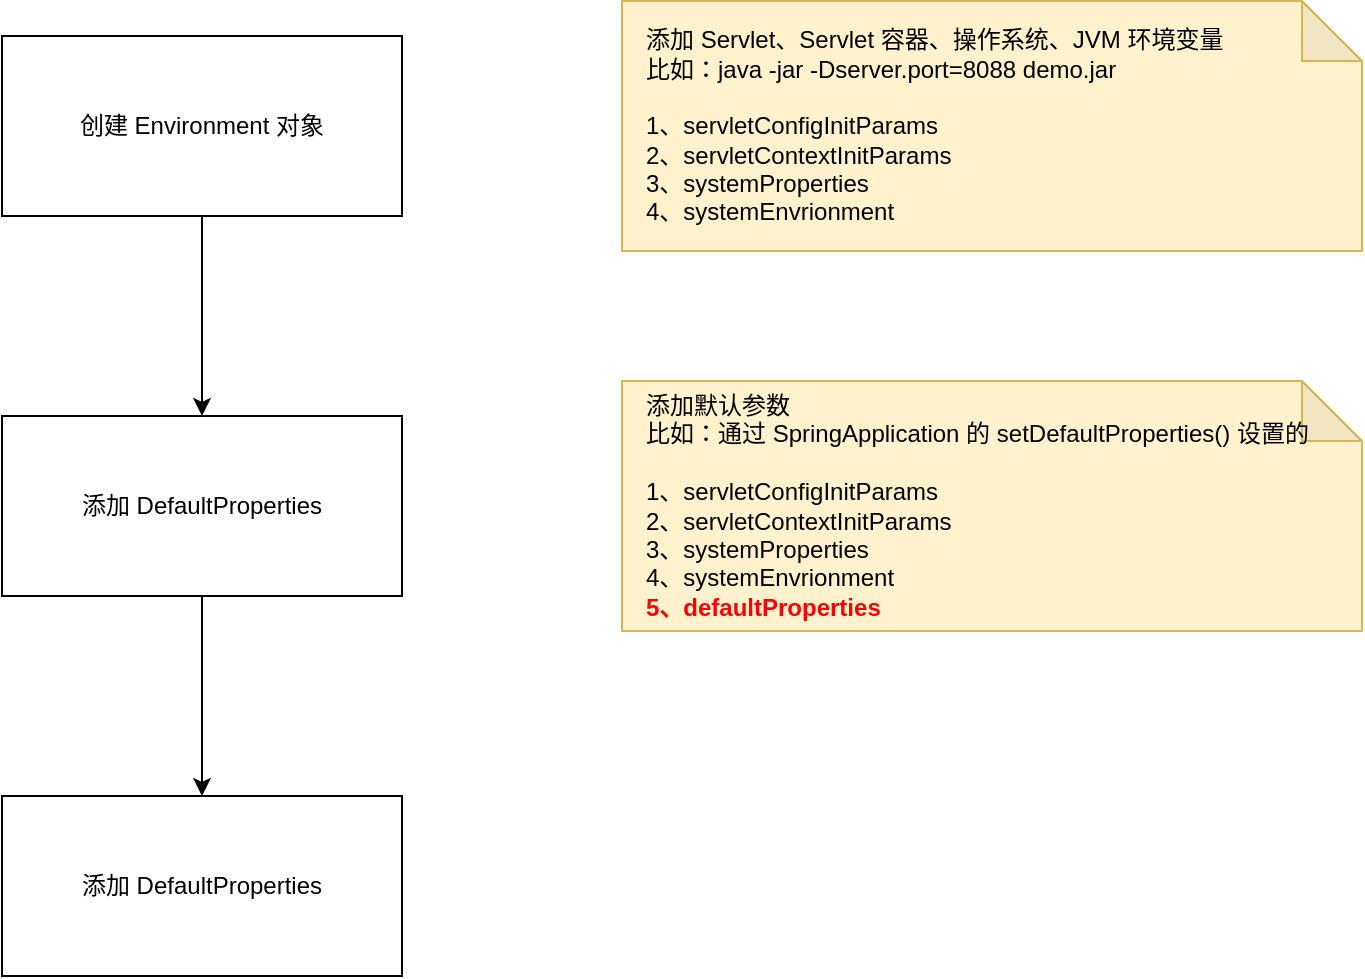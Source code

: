 <mxfile version="20.6.0" type="github">
  <diagram id="XLlw53SdZ5ufhz4RMLFu" name="第 1 页">
    <mxGraphModel dx="1186" dy="733" grid="1" gridSize="10" guides="1" tooltips="1" connect="1" arrows="1" fold="1" page="1" pageScale="1" pageWidth="827" pageHeight="1169" math="0" shadow="0">
      <root>
        <mxCell id="0" />
        <mxCell id="1" parent="0" />
        <mxCell id="1KmrAQo2uSv-iZAvplz1-4" style="edgeStyle=orthogonalEdgeStyle;rounded=0;orthogonalLoop=1;jettySize=auto;html=1;exitX=0.5;exitY=1;exitDx=0;exitDy=0;" edge="1" parent="1" source="1KmrAQo2uSv-iZAvplz1-1" target="1KmrAQo2uSv-iZAvplz1-3">
          <mxGeometry relative="1" as="geometry" />
        </mxCell>
        <mxCell id="1KmrAQo2uSv-iZAvplz1-1" value="创建 Environment 对象" style="rounded=0;whiteSpace=wrap;html=1;" vertex="1" parent="1">
          <mxGeometry x="90" y="90" width="200" height="90" as="geometry" />
        </mxCell>
        <mxCell id="1KmrAQo2uSv-iZAvplz1-2" value="添加 Servlet、Servlet 容器、操作系统、JVM 环境变量&lt;br&gt;比如：java -jar -Dserver.port=8088 demo.jar&lt;br&gt;&lt;br&gt;1、servletConfigInitParams&lt;br&gt;2、servletContextInitParams&lt;br&gt;3、systemProperties&lt;br&gt;4、systemEnvrionment" style="shape=note;whiteSpace=wrap;html=1;backgroundOutline=1;darkOpacity=0.05;align=left;spacingLeft=10;fillColor=#fff2cc;strokeColor=#d6b656;" vertex="1" parent="1">
          <mxGeometry x="400" y="72.5" width="370" height="125" as="geometry" />
        </mxCell>
        <mxCell id="1KmrAQo2uSv-iZAvplz1-7" style="edgeStyle=orthogonalEdgeStyle;rounded=0;orthogonalLoop=1;jettySize=auto;html=1;exitX=0.5;exitY=1;exitDx=0;exitDy=0;fontColor=#FF0000;" edge="1" parent="1" source="1KmrAQo2uSv-iZAvplz1-3" target="1KmrAQo2uSv-iZAvplz1-6">
          <mxGeometry relative="1" as="geometry" />
        </mxCell>
        <mxCell id="1KmrAQo2uSv-iZAvplz1-3" value="添加 DefaultProperties" style="rounded=0;whiteSpace=wrap;html=1;" vertex="1" parent="1">
          <mxGeometry x="90" y="280" width="200" height="90" as="geometry" />
        </mxCell>
        <mxCell id="1KmrAQo2uSv-iZAvplz1-5" value="添加默认参数&lt;br&gt;比如：通过 SpringApplication 的 setDefaultProperties() 设置的&lt;br&gt;&lt;br&gt;1、servletConfigInitParams&lt;br&gt;2、servletContextInitParams&lt;br&gt;3、systemProperties&lt;br&gt;4、systemEnvrionment&lt;br&gt;&lt;b&gt;&lt;font color=&quot;#ff0000&quot;&gt;5、defaultProperties&lt;/font&gt;&lt;/b&gt;" style="shape=note;whiteSpace=wrap;html=1;backgroundOutline=1;darkOpacity=0.05;align=left;spacingLeft=10;fillColor=#fff2cc;strokeColor=#d6b656;" vertex="1" parent="1">
          <mxGeometry x="400" y="262.5" width="370" height="125" as="geometry" />
        </mxCell>
        <mxCell id="1KmrAQo2uSv-iZAvplz1-6" value="添加 DefaultProperties" style="rounded=0;whiteSpace=wrap;html=1;" vertex="1" parent="1">
          <mxGeometry x="90" y="470" width="200" height="90" as="geometry" />
        </mxCell>
      </root>
    </mxGraphModel>
  </diagram>
</mxfile>

